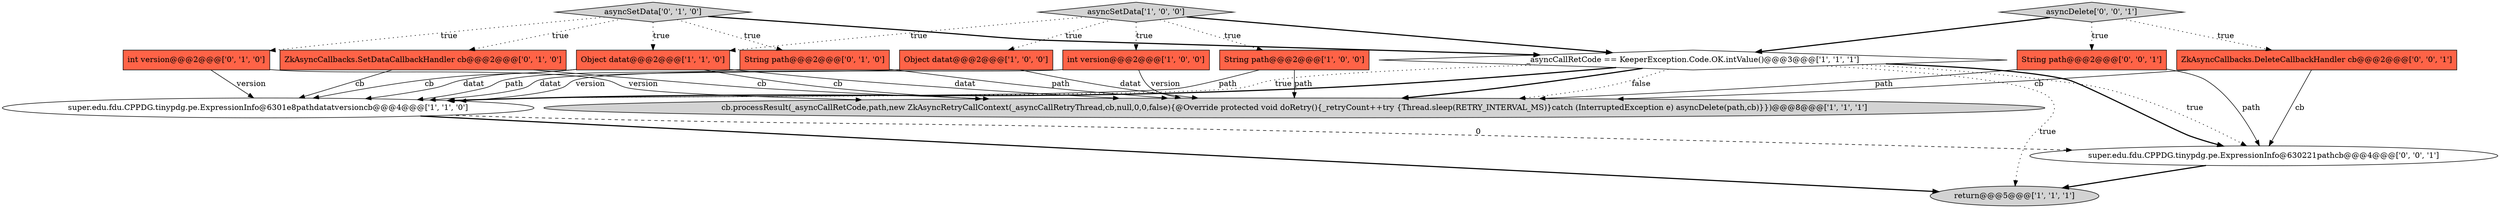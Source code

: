 digraph {
11 [style = filled, label = "int version@@@2@@@['0', '1', '0']", fillcolor = tomato, shape = box image = "AAA0AAABBB2BBB"];
9 [style = filled, label = "ZkAsyncCallbacks.SetDataCallbackHandler cb@@@2@@@['0', '1', '0']", fillcolor = tomato, shape = box image = "AAA0AAABBB2BBB"];
15 [style = filled, label = "super.edu.fdu.CPPDG.tinypdg.pe.ExpressionInfo@630221pathcb@@@4@@@['0', '0', '1']", fillcolor = white, shape = ellipse image = "AAA0AAABBB3BBB"];
7 [style = filled, label = "Object datat@@@2@@@['1', '1', '0']", fillcolor = tomato, shape = box image = "AAA0AAABBB1BBB"];
10 [style = filled, label = "String path@@@2@@@['0', '1', '0']", fillcolor = tomato, shape = box image = "AAA0AAABBB2BBB"];
3 [style = filled, label = "_asyncCallRetCode == KeeperException.Code.OK.intValue()@@@3@@@['1', '1', '1']", fillcolor = white, shape = diamond image = "AAA0AAABBB1BBB"];
4 [style = filled, label = "asyncSetData['1', '0', '0']", fillcolor = lightgray, shape = diamond image = "AAA0AAABBB1BBB"];
14 [style = filled, label = "ZkAsyncCallbacks.DeleteCallbackHandler cb@@@2@@@['0', '0', '1']", fillcolor = tomato, shape = box image = "AAA0AAABBB3BBB"];
16 [style = filled, label = "String path@@@2@@@['0', '0', '1']", fillcolor = tomato, shape = box image = "AAA0AAABBB3BBB"];
6 [style = filled, label = "return@@@5@@@['1', '1', '1']", fillcolor = lightgray, shape = ellipse image = "AAA0AAABBB1BBB"];
8 [style = filled, label = "cb.processResult(_asyncCallRetCode,path,new ZkAsyncRetryCallContext(_asyncCallRetryThread,cb,null,0,0,false){@Override protected void doRetry(){_retryCount++try {Thread.sleep(RETRY_INTERVAL_MS)}catch (InterruptedException e) asyncDelete(path,cb)}})@@@8@@@['1', '1', '1']", fillcolor = lightgray, shape = ellipse image = "AAA0AAABBB1BBB"];
5 [style = filled, label = "int version@@@2@@@['1', '0', '0']", fillcolor = tomato, shape = box image = "AAA0AAABBB1BBB"];
0 [style = filled, label = "super.edu.fdu.CPPDG.tinypdg.pe.ExpressionInfo@6301e8pathdatatversioncb@@@4@@@['1', '1', '0']", fillcolor = white, shape = ellipse image = "AAA0AAABBB1BBB"];
1 [style = filled, label = "Object datat@@@2@@@['1', '0', '0']", fillcolor = tomato, shape = box image = "AAA0AAABBB1BBB"];
12 [style = filled, label = "asyncSetData['0', '1', '0']", fillcolor = lightgray, shape = diamond image = "AAA0AAABBB2BBB"];
2 [style = filled, label = "String path@@@2@@@['1', '0', '0']", fillcolor = tomato, shape = box image = "AAA0AAABBB1BBB"];
13 [style = filled, label = "asyncDelete['0', '0', '1']", fillcolor = lightgray, shape = diamond image = "AAA0AAABBB3BBB"];
4->5 [style = dotted, label="true"];
13->16 [style = dotted, label="true"];
4->3 [style = bold, label=""];
10->8 [style = solid, label="path"];
9->8 [style = solid, label="cb"];
4->1 [style = dotted, label="true"];
2->0 [style = solid, label="path"];
0->6 [style = bold, label=""];
14->8 [style = solid, label="cb"];
10->0 [style = solid, label="path"];
4->7 [style = dotted, label="true"];
0->15 [style = dashed, label="0"];
16->15 [style = solid, label="path"];
1->8 [style = solid, label="datat"];
7->8 [style = solid, label="datat"];
3->15 [style = bold, label=""];
15->6 [style = bold, label=""];
11->0 [style = solid, label="version"];
3->6 [style = dotted, label="true"];
2->8 [style = solid, label="path"];
3->8 [style = dotted, label="false"];
5->8 [style = solid, label="version"];
14->15 [style = solid, label="cb"];
3->0 [style = bold, label=""];
7->0 [style = solid, label="cb"];
5->0 [style = solid, label="version"];
12->11 [style = dotted, label="true"];
16->8 [style = solid, label="path"];
12->10 [style = dotted, label="true"];
1->0 [style = solid, label="datat"];
13->3 [style = bold, label=""];
3->8 [style = bold, label=""];
3->15 [style = dotted, label="true"];
9->0 [style = solid, label="cb"];
3->0 [style = dotted, label="true"];
11->8 [style = solid, label="version"];
7->0 [style = solid, label="datat"];
12->3 [style = bold, label=""];
12->7 [style = dotted, label="true"];
13->14 [style = dotted, label="true"];
4->2 [style = dotted, label="true"];
7->8 [style = solid, label="cb"];
12->9 [style = dotted, label="true"];
}
